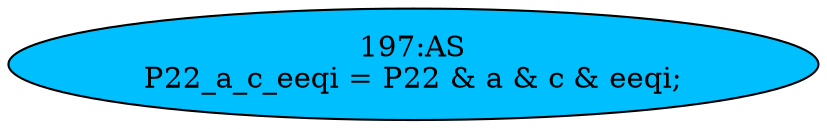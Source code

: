 strict digraph "" {
	node [label="\N"];
	"197:AS"	 [ast="<pyverilog.vparser.ast.Assign object at 0x7f14ceed8090>",
		def_var="['P22_a_c_eeqi']",
		fillcolor=deepskyblue,
		label="197:AS
P22_a_c_eeqi = P22 & a & c & eeqi;",
		statements="[]",
		style=filled,
		typ=Assign,
		use_var="['P22', 'a', 'c', 'eeqi']"];
}
